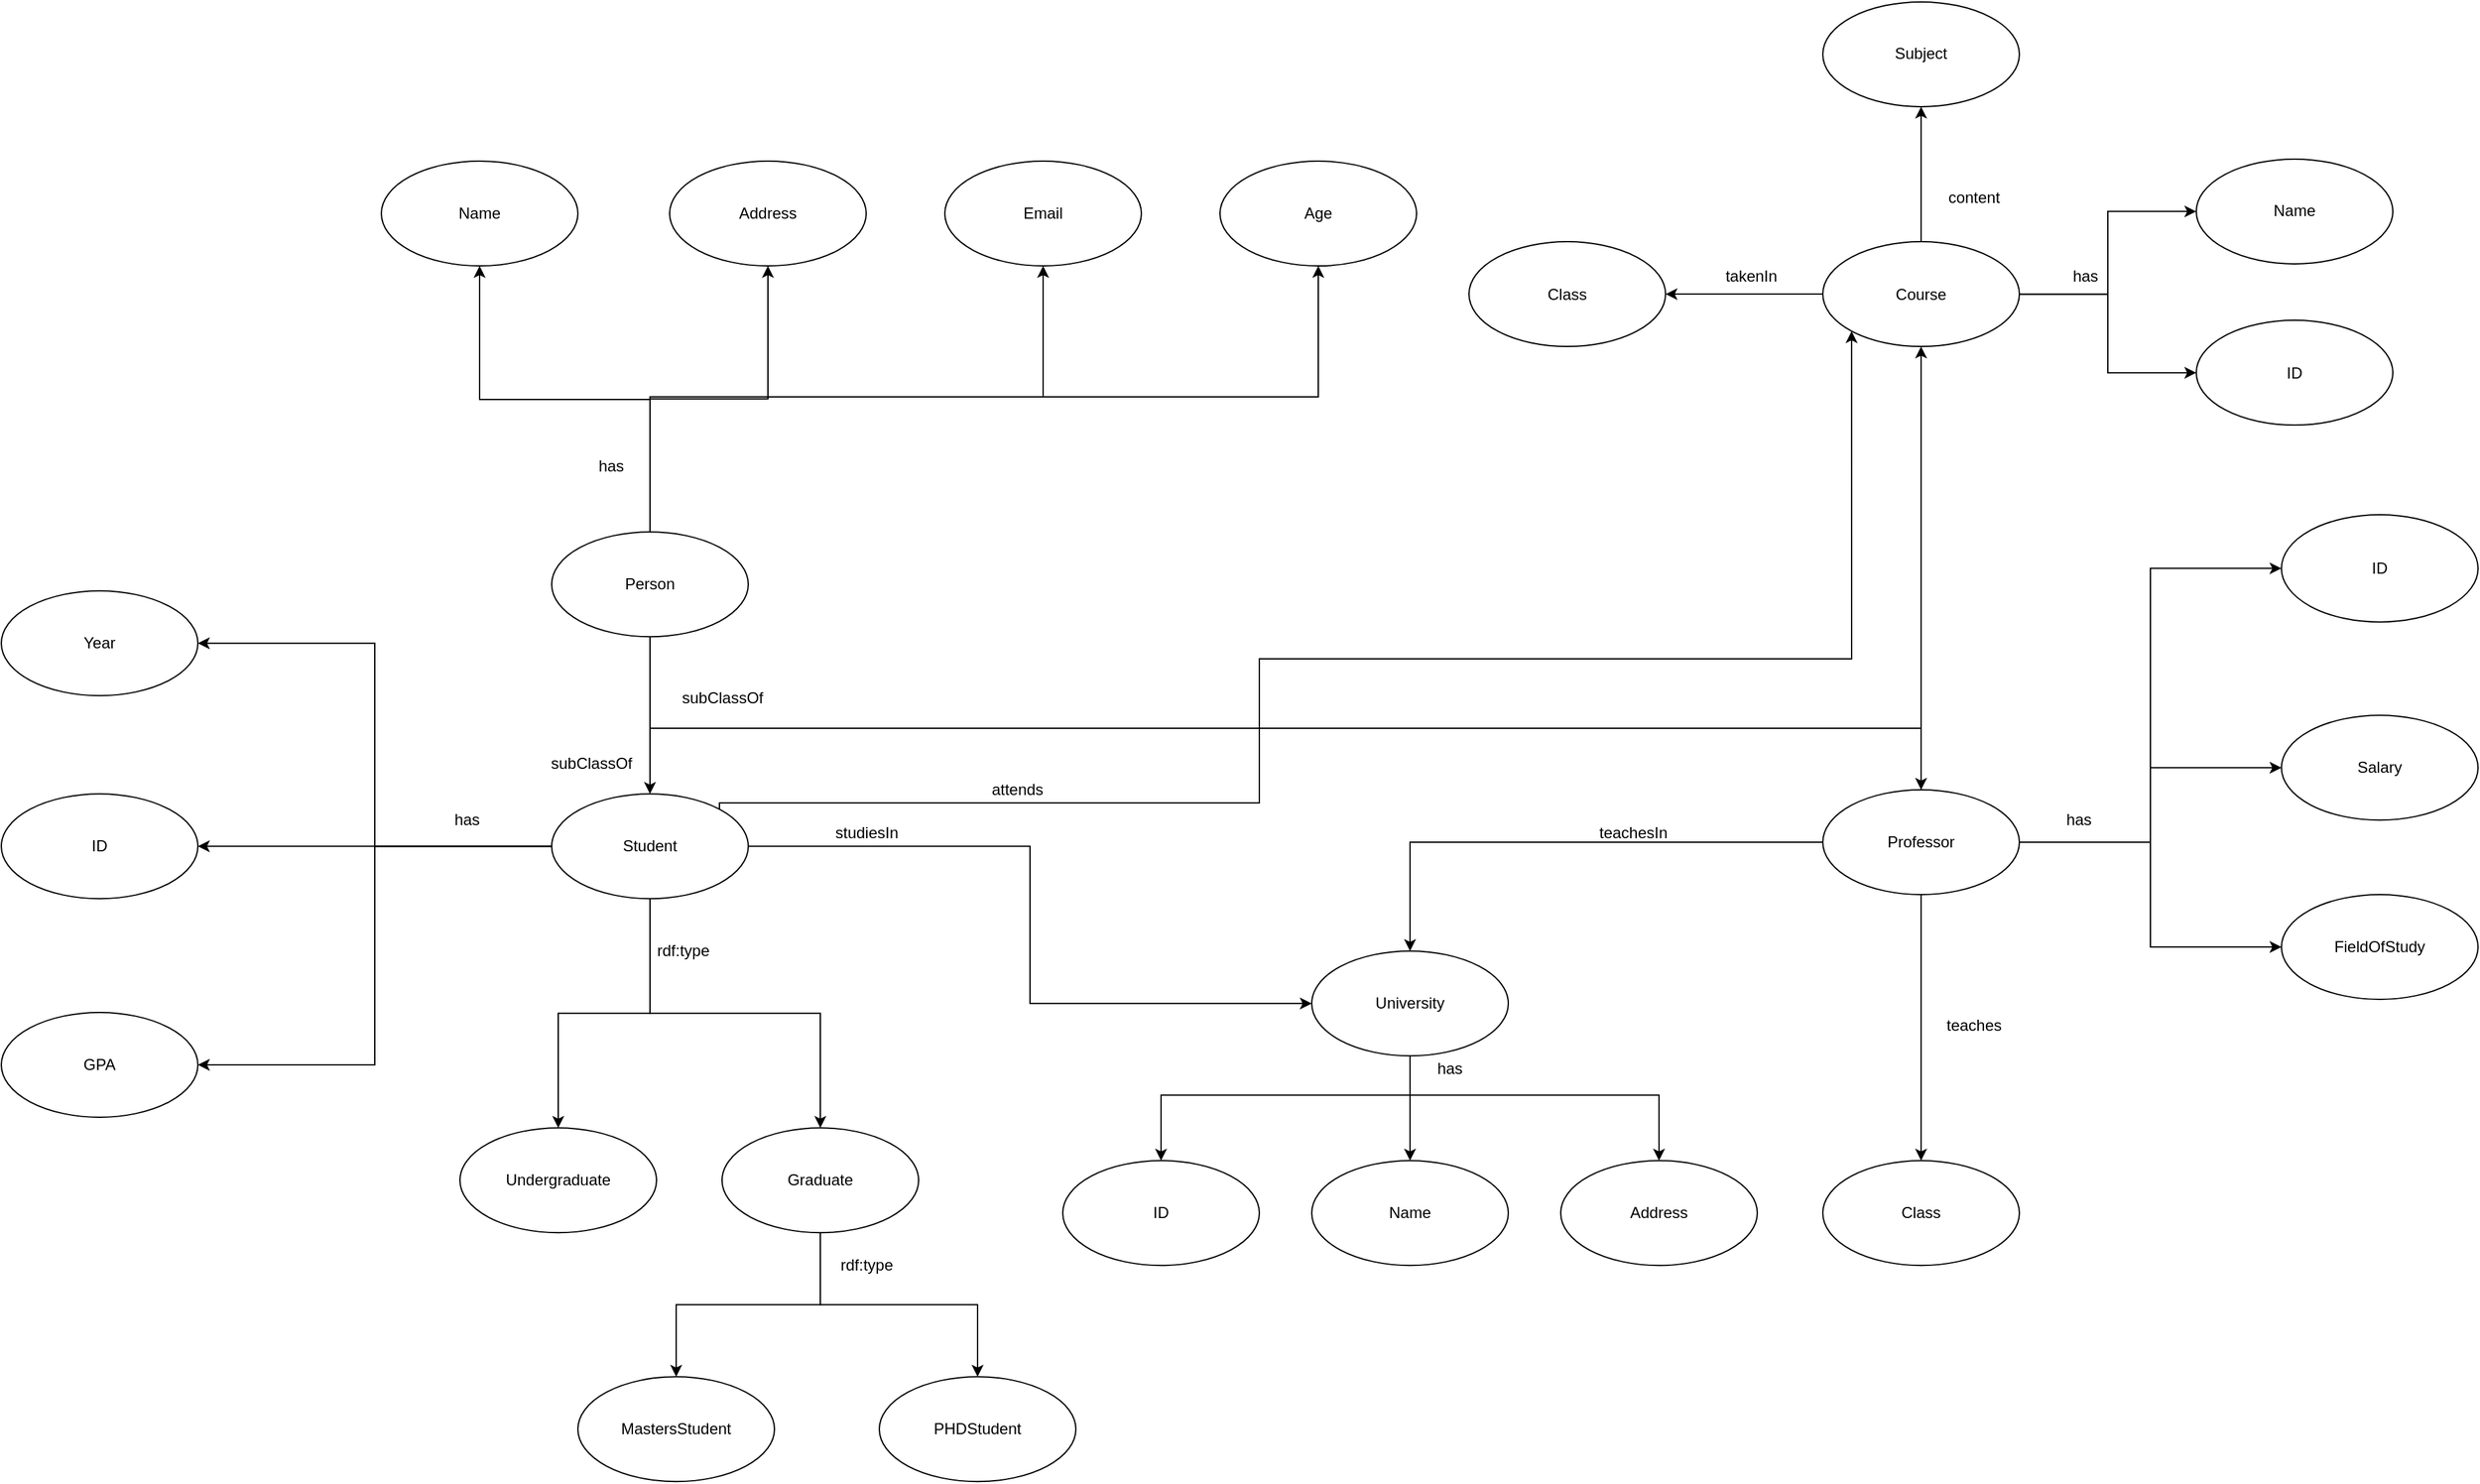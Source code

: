 <mxfile version="18.1.2" type="device"><diagram id="VSN0ce4oB7dSbLF4q8NL" name="Page-1"><mxGraphModel dx="1821" dy="3644" grid="1" gridSize="10" guides="1" tooltips="1" connect="1" arrows="1" fold="1" page="1" pageScale="1" pageWidth="850" pageHeight="1100" math="0" shadow="0"><root><mxCell id="0"/><mxCell id="1" parent="0"/><mxCell id="UCcIrCcWl9PSR1NIVwjf-33" style="edgeStyle=orthogonalEdgeStyle;rounded=0;orthogonalLoop=1;jettySize=auto;html=1;entryX=0.5;entryY=0;entryDx=0;entryDy=0;" edge="1" parent="1" source="UCcIrCcWl9PSR1NIVwjf-2" target="UCcIrCcWl9PSR1NIVwjf-27"><mxGeometry relative="1" as="geometry"/></mxCell><mxCell id="UCcIrCcWl9PSR1NIVwjf-35" style="edgeStyle=orthogonalEdgeStyle;rounded=0;orthogonalLoop=1;jettySize=auto;html=1;entryX=1;entryY=0.5;entryDx=0;entryDy=0;" edge="1" parent="1" source="UCcIrCcWl9PSR1NIVwjf-2" target="UCcIrCcWl9PSR1NIVwjf-30"><mxGeometry relative="1" as="geometry"/></mxCell><mxCell id="UCcIrCcWl9PSR1NIVwjf-36" style="edgeStyle=orthogonalEdgeStyle;rounded=0;orthogonalLoop=1;jettySize=auto;html=1;entryX=1;entryY=0.5;entryDx=0;entryDy=0;" edge="1" parent="1" source="UCcIrCcWl9PSR1NIVwjf-2" target="UCcIrCcWl9PSR1NIVwjf-25"><mxGeometry relative="1" as="geometry"/></mxCell><mxCell id="UCcIrCcWl9PSR1NIVwjf-38" style="edgeStyle=orthogonalEdgeStyle;rounded=0;orthogonalLoop=1;jettySize=auto;html=1;entryX=0.5;entryY=0;entryDx=0;entryDy=0;" edge="1" parent="1" source="UCcIrCcWl9PSR1NIVwjf-2" target="UCcIrCcWl9PSR1NIVwjf-26"><mxGeometry relative="1" as="geometry"/></mxCell><mxCell id="UCcIrCcWl9PSR1NIVwjf-74" style="edgeStyle=orthogonalEdgeStyle;rounded=0;orthogonalLoop=1;jettySize=auto;html=1;entryX=1;entryY=0.5;entryDx=0;entryDy=0;" edge="1" parent="1" source="UCcIrCcWl9PSR1NIVwjf-2" target="UCcIrCcWl9PSR1NIVwjf-73"><mxGeometry relative="1" as="geometry"/></mxCell><mxCell id="UCcIrCcWl9PSR1NIVwjf-89" style="edgeStyle=orthogonalEdgeStyle;rounded=0;orthogonalLoop=1;jettySize=auto;html=1;entryX=0;entryY=0.5;entryDx=0;entryDy=0;" edge="1" parent="1" source="UCcIrCcWl9PSR1NIVwjf-2" target="UCcIrCcWl9PSR1NIVwjf-88"><mxGeometry relative="1" as="geometry"/></mxCell><mxCell id="UCcIrCcWl9PSR1NIVwjf-134" style="edgeStyle=orthogonalEdgeStyle;rounded=0;orthogonalLoop=1;jettySize=auto;html=1;entryX=0;entryY=1;entryDx=0;entryDy=0;exitX=1;exitY=0;exitDx=0;exitDy=0;" edge="1" parent="1" source="UCcIrCcWl9PSR1NIVwjf-2" target="UCcIrCcWl9PSR1NIVwjf-83"><mxGeometry relative="1" as="geometry"><Array as="points"><mxPoint x="1678" y="-1230"/><mxPoint x="2090" y="-1230"/><mxPoint x="2090" y="-1340"/><mxPoint x="2542" y="-1340"/></Array></mxGeometry></mxCell><mxCell id="UCcIrCcWl9PSR1NIVwjf-2" value="Student" style="ellipse;whiteSpace=wrap;html=1;" vertex="1" parent="1"><mxGeometry x="1550" y="-1236.88" width="150" height="80" as="geometry"/></mxCell><mxCell id="UCcIrCcWl9PSR1NIVwjf-25" value="GPA" style="ellipse;whiteSpace=wrap;html=1;" vertex="1" parent="1"><mxGeometry x="1130" y="-1070" width="150" height="80" as="geometry"/></mxCell><mxCell id="UCcIrCcWl9PSR1NIVwjf-26" value="Undergraduate" style="ellipse;whiteSpace=wrap;html=1;" vertex="1" parent="1"><mxGeometry x="1480" y="-981.88" width="150" height="80" as="geometry"/></mxCell><mxCell id="UCcIrCcWl9PSR1NIVwjf-31" style="edgeStyle=orthogonalEdgeStyle;rounded=0;orthogonalLoop=1;jettySize=auto;html=1;entryX=0.5;entryY=0;entryDx=0;entryDy=0;" edge="1" parent="1" source="UCcIrCcWl9PSR1NIVwjf-27" target="UCcIrCcWl9PSR1NIVwjf-28"><mxGeometry relative="1" as="geometry"/></mxCell><mxCell id="UCcIrCcWl9PSR1NIVwjf-32" style="edgeStyle=orthogonalEdgeStyle;rounded=0;orthogonalLoop=1;jettySize=auto;html=1;" edge="1" parent="1" source="UCcIrCcWl9PSR1NIVwjf-27" target="UCcIrCcWl9PSR1NIVwjf-29"><mxGeometry relative="1" as="geometry"/></mxCell><mxCell id="UCcIrCcWl9PSR1NIVwjf-27" value="Graduate" style="ellipse;whiteSpace=wrap;html=1;" vertex="1" parent="1"><mxGeometry x="1680" y="-981.88" width="150" height="80" as="geometry"/></mxCell><mxCell id="UCcIrCcWl9PSR1NIVwjf-28" value="MastersStudent" style="ellipse;whiteSpace=wrap;html=1;" vertex="1" parent="1"><mxGeometry x="1570" y="-791.88" width="150" height="80" as="geometry"/></mxCell><mxCell id="UCcIrCcWl9PSR1NIVwjf-29" value="PHDStudent" style="ellipse;whiteSpace=wrap;html=1;" vertex="1" parent="1"><mxGeometry x="1800" y="-791.88" width="150" height="80" as="geometry"/></mxCell><mxCell id="UCcIrCcWl9PSR1NIVwjf-30" value="ID" style="ellipse;whiteSpace=wrap;html=1;" vertex="1" parent="1"><mxGeometry x="1130" y="-1236.88" width="150" height="80" as="geometry"/></mxCell><mxCell id="UCcIrCcWl9PSR1NIVwjf-56" style="edgeStyle=orthogonalEdgeStyle;rounded=0;orthogonalLoop=1;jettySize=auto;html=1;" edge="1" parent="1" source="UCcIrCcWl9PSR1NIVwjf-37" target="UCcIrCcWl9PSR1NIVwjf-2"><mxGeometry relative="1" as="geometry"/></mxCell><mxCell id="UCcIrCcWl9PSR1NIVwjf-65" style="edgeStyle=orthogonalEdgeStyle;rounded=0;orthogonalLoop=1;jettySize=auto;html=1;" edge="1" parent="1" source="UCcIrCcWl9PSR1NIVwjf-37" target="UCcIrCcWl9PSR1NIVwjf-44"><mxGeometry relative="1" as="geometry"><Array as="points"><mxPoint x="1625" y="-1540"/><mxPoint x="2135" y="-1540"/></Array></mxGeometry></mxCell><mxCell id="UCcIrCcWl9PSR1NIVwjf-98" style="edgeStyle=orthogonalEdgeStyle;rounded=0;orthogonalLoop=1;jettySize=auto;html=1;entryX=0.5;entryY=0;entryDx=0;entryDy=0;" edge="1" parent="1" source="UCcIrCcWl9PSR1NIVwjf-37" target="UCcIrCcWl9PSR1NIVwjf-66"><mxGeometry relative="1" as="geometry"><Array as="points"><mxPoint x="1625" y="-1287"/><mxPoint x="2595" y="-1287"/></Array></mxGeometry></mxCell><mxCell id="UCcIrCcWl9PSR1NIVwjf-128" style="edgeStyle=orthogonalEdgeStyle;rounded=0;orthogonalLoop=1;jettySize=auto;html=1;entryX=0.5;entryY=1;entryDx=0;entryDy=0;" edge="1" parent="1" source="UCcIrCcWl9PSR1NIVwjf-37" target="UCcIrCcWl9PSR1NIVwjf-42"><mxGeometry relative="1" as="geometry"><Array as="points"><mxPoint x="1625" y="-1538"/><mxPoint x="1495" y="-1538"/></Array></mxGeometry></mxCell><mxCell id="UCcIrCcWl9PSR1NIVwjf-129" style="edgeStyle=orthogonalEdgeStyle;rounded=0;orthogonalLoop=1;jettySize=auto;html=1;entryX=0.5;entryY=1;entryDx=0;entryDy=0;" edge="1" parent="1" source="UCcIrCcWl9PSR1NIVwjf-37" target="UCcIrCcWl9PSR1NIVwjf-40"><mxGeometry relative="1" as="geometry"/></mxCell><mxCell id="UCcIrCcWl9PSR1NIVwjf-130" style="edgeStyle=orthogonalEdgeStyle;rounded=0;orthogonalLoop=1;jettySize=auto;html=1;entryX=0.5;entryY=1;entryDx=0;entryDy=0;" edge="1" parent="1" source="UCcIrCcWl9PSR1NIVwjf-37" target="UCcIrCcWl9PSR1NIVwjf-43"><mxGeometry relative="1" as="geometry"><Array as="points"><mxPoint x="1625" y="-1540"/><mxPoint x="1925" y="-1540"/></Array></mxGeometry></mxCell><mxCell id="UCcIrCcWl9PSR1NIVwjf-37" value="Person" style="ellipse;whiteSpace=wrap;html=1;" vertex="1" parent="1"><mxGeometry x="1550" y="-1436.88" width="150" height="80" as="geometry"/></mxCell><mxCell id="UCcIrCcWl9PSR1NIVwjf-40" value="Address" style="ellipse;whiteSpace=wrap;html=1;" vertex="1" parent="1"><mxGeometry x="1640" y="-1720" width="150" height="80" as="geometry"/></mxCell><mxCell id="UCcIrCcWl9PSR1NIVwjf-42" value="Name" style="ellipse;whiteSpace=wrap;html=1;" vertex="1" parent="1"><mxGeometry x="1420" y="-1720" width="150" height="80" as="geometry"/></mxCell><mxCell id="UCcIrCcWl9PSR1NIVwjf-43" value="Email" style="ellipse;whiteSpace=wrap;html=1;" vertex="1" parent="1"><mxGeometry x="1850" y="-1720" width="150" height="80" as="geometry"/></mxCell><mxCell id="UCcIrCcWl9PSR1NIVwjf-44" value="Age" style="ellipse;whiteSpace=wrap;html=1;" vertex="1" parent="1"><mxGeometry x="2060" y="-1720" width="150" height="80" as="geometry"/></mxCell><mxCell id="UCcIrCcWl9PSR1NIVwjf-50" value="subClassOf" style="text;html=1;align=center;verticalAlign=middle;resizable=0;points=[];autosize=1;strokeColor=none;fillColor=none;" vertex="1" parent="1"><mxGeometry x="1540" y="-1270" width="80" height="20" as="geometry"/></mxCell><mxCell id="UCcIrCcWl9PSR1NIVwjf-77" style="edgeStyle=orthogonalEdgeStyle;rounded=0;orthogonalLoop=1;jettySize=auto;html=1;" edge="1" parent="1" source="UCcIrCcWl9PSR1NIVwjf-66" target="UCcIrCcWl9PSR1NIVwjf-75"><mxGeometry relative="1" as="geometry"><Array as="points"><mxPoint x="2770" y="-1200"/><mxPoint x="2770" y="-1120"/></Array></mxGeometry></mxCell><mxCell id="UCcIrCcWl9PSR1NIVwjf-78" style="edgeStyle=orthogonalEdgeStyle;rounded=0;orthogonalLoop=1;jettySize=auto;html=1;entryX=0;entryY=0.5;entryDx=0;entryDy=0;" edge="1" parent="1" source="UCcIrCcWl9PSR1NIVwjf-66" target="UCcIrCcWl9PSR1NIVwjf-76"><mxGeometry relative="1" as="geometry"/></mxCell><mxCell id="UCcIrCcWl9PSR1NIVwjf-96" style="edgeStyle=orthogonalEdgeStyle;rounded=0;orthogonalLoop=1;jettySize=auto;html=1;" edge="1" parent="1" source="UCcIrCcWl9PSR1NIVwjf-66" target="UCcIrCcWl9PSR1NIVwjf-88"><mxGeometry relative="1" as="geometry"/></mxCell><mxCell id="UCcIrCcWl9PSR1NIVwjf-101" style="edgeStyle=orthogonalEdgeStyle;rounded=0;orthogonalLoop=1;jettySize=auto;html=1;entryX=0;entryY=0.5;entryDx=0;entryDy=0;" edge="1" parent="1" source="UCcIrCcWl9PSR1NIVwjf-66" target="UCcIrCcWl9PSR1NIVwjf-69"><mxGeometry relative="1" as="geometry"/></mxCell><mxCell id="UCcIrCcWl9PSR1NIVwjf-103" style="edgeStyle=orthogonalEdgeStyle;rounded=0;orthogonalLoop=1;jettySize=auto;html=1;" edge="1" parent="1" source="UCcIrCcWl9PSR1NIVwjf-66" target="UCcIrCcWl9PSR1NIVwjf-102"><mxGeometry relative="1" as="geometry"/></mxCell><mxCell id="UCcIrCcWl9PSR1NIVwjf-132" style="edgeStyle=orthogonalEdgeStyle;rounded=0;orthogonalLoop=1;jettySize=auto;html=1;entryX=0.5;entryY=1;entryDx=0;entryDy=0;" edge="1" parent="1" source="UCcIrCcWl9PSR1NIVwjf-66" target="UCcIrCcWl9PSR1NIVwjf-83"><mxGeometry relative="1" as="geometry"/></mxCell><mxCell id="UCcIrCcWl9PSR1NIVwjf-66" value="Professor" style="ellipse;whiteSpace=wrap;html=1;" vertex="1" parent="1"><mxGeometry x="2520" y="-1240" width="150" height="80" as="geometry"/></mxCell><mxCell id="UCcIrCcWl9PSR1NIVwjf-69" value="ID" style="ellipse;whiteSpace=wrap;html=1;" vertex="1" parent="1"><mxGeometry x="2870" y="-1450" width="150" height="81.88" as="geometry"/></mxCell><mxCell id="UCcIrCcWl9PSR1NIVwjf-73" value="Year" style="ellipse;whiteSpace=wrap;html=1;" vertex="1" parent="1"><mxGeometry x="1130" y="-1391.88" width="150" height="80" as="geometry"/></mxCell><mxCell id="UCcIrCcWl9PSR1NIVwjf-75" value="FieldOfStudy" style="ellipse;whiteSpace=wrap;html=1;" vertex="1" parent="1"><mxGeometry x="2870" y="-1160" width="150" height="80" as="geometry"/></mxCell><mxCell id="UCcIrCcWl9PSR1NIVwjf-76" value="Salary" style="ellipse;whiteSpace=wrap;html=1;" vertex="1" parent="1"><mxGeometry x="2870" y="-1296.88" width="150" height="80" as="geometry"/></mxCell><mxCell id="UCcIrCcWl9PSR1NIVwjf-82" value="ID" style="ellipse;whiteSpace=wrap;html=1;" vertex="1" parent="1"><mxGeometry x="2805" y="-1598.44" width="150" height="80" as="geometry"/></mxCell><mxCell id="UCcIrCcWl9PSR1NIVwjf-99" style="edgeStyle=orthogonalEdgeStyle;rounded=0;orthogonalLoop=1;jettySize=auto;html=1;" edge="1" parent="1" source="UCcIrCcWl9PSR1NIVwjf-83" target="UCcIrCcWl9PSR1NIVwjf-82"><mxGeometry relative="1" as="geometry"/></mxCell><mxCell id="UCcIrCcWl9PSR1NIVwjf-100" style="edgeStyle=orthogonalEdgeStyle;rounded=0;orthogonalLoop=1;jettySize=auto;html=1;entryX=0;entryY=0.5;entryDx=0;entryDy=0;" edge="1" parent="1" source="UCcIrCcWl9PSR1NIVwjf-83" target="UCcIrCcWl9PSR1NIVwjf-85"><mxGeometry relative="1" as="geometry"/></mxCell><mxCell id="UCcIrCcWl9PSR1NIVwjf-111" style="edgeStyle=orthogonalEdgeStyle;rounded=0;orthogonalLoop=1;jettySize=auto;html=1;" edge="1" parent="1" source="UCcIrCcWl9PSR1NIVwjf-83" target="UCcIrCcWl9PSR1NIVwjf-109"><mxGeometry relative="1" as="geometry"/></mxCell><mxCell id="UCcIrCcWl9PSR1NIVwjf-133" style="edgeStyle=orthogonalEdgeStyle;rounded=0;orthogonalLoop=1;jettySize=auto;html=1;" edge="1" parent="1" source="UCcIrCcWl9PSR1NIVwjf-83" target="UCcIrCcWl9PSR1NIVwjf-106"><mxGeometry relative="1" as="geometry"/></mxCell><mxCell id="UCcIrCcWl9PSR1NIVwjf-83" value="Course" style="ellipse;whiteSpace=wrap;html=1;" vertex="1" parent="1"><mxGeometry x="2520" y="-1658.44" width="150" height="80" as="geometry"/></mxCell><mxCell id="UCcIrCcWl9PSR1NIVwjf-85" value="Name" style="ellipse;whiteSpace=wrap;html=1;" vertex="1" parent="1"><mxGeometry x="2805" y="-1721.56" width="150" height="80" as="geometry"/></mxCell><mxCell id="UCcIrCcWl9PSR1NIVwjf-93" value="" style="edgeStyle=orthogonalEdgeStyle;rounded=0;orthogonalLoop=1;jettySize=auto;html=1;" edge="1" parent="1" source="UCcIrCcWl9PSR1NIVwjf-88" target="UCcIrCcWl9PSR1NIVwjf-91"><mxGeometry relative="1" as="geometry"/></mxCell><mxCell id="UCcIrCcWl9PSR1NIVwjf-94" style="edgeStyle=orthogonalEdgeStyle;rounded=0;orthogonalLoop=1;jettySize=auto;html=1;" edge="1" parent="1" source="UCcIrCcWl9PSR1NIVwjf-88" target="UCcIrCcWl9PSR1NIVwjf-90"><mxGeometry relative="1" as="geometry"><Array as="points"><mxPoint x="2205" y="-1006.88"/><mxPoint x="2015" y="-1006.88"/></Array></mxGeometry></mxCell><mxCell id="UCcIrCcWl9PSR1NIVwjf-95" style="edgeStyle=orthogonalEdgeStyle;rounded=0;orthogonalLoop=1;jettySize=auto;html=1;entryX=0.5;entryY=0;entryDx=0;entryDy=0;" edge="1" parent="1" source="UCcIrCcWl9PSR1NIVwjf-88" target="UCcIrCcWl9PSR1NIVwjf-92"><mxGeometry relative="1" as="geometry"><Array as="points"><mxPoint x="2205" y="-1006.88"/><mxPoint x="2395" y="-1006.88"/></Array></mxGeometry></mxCell><mxCell id="UCcIrCcWl9PSR1NIVwjf-88" value="University" style="ellipse;whiteSpace=wrap;html=1;" vertex="1" parent="1"><mxGeometry x="2130" y="-1116.88" width="150" height="80" as="geometry"/></mxCell><mxCell id="UCcIrCcWl9PSR1NIVwjf-90" value="ID" style="ellipse;whiteSpace=wrap;html=1;" vertex="1" parent="1"><mxGeometry x="1940" y="-956.88" width="150" height="80" as="geometry"/></mxCell><mxCell id="UCcIrCcWl9PSR1NIVwjf-91" value="Name" style="ellipse;whiteSpace=wrap;html=1;" vertex="1" parent="1"><mxGeometry x="2130" y="-956.88" width="150" height="80" as="geometry"/></mxCell><mxCell id="UCcIrCcWl9PSR1NIVwjf-92" value="Address" style="ellipse;whiteSpace=wrap;html=1;" vertex="1" parent="1"><mxGeometry x="2320" y="-956.88" width="150" height="80" as="geometry"/></mxCell><mxCell id="UCcIrCcWl9PSR1NIVwjf-97" value="teachesIn" style="text;html=1;align=center;verticalAlign=middle;resizable=0;points=[];autosize=1;strokeColor=none;fillColor=none;" vertex="1" parent="1"><mxGeometry x="2340" y="-1216.88" width="70" height="20" as="geometry"/></mxCell><mxCell id="UCcIrCcWl9PSR1NIVwjf-102" value="Class" style="ellipse;whiteSpace=wrap;html=1;" vertex="1" parent="1"><mxGeometry x="2520" y="-956.88" width="150" height="80" as="geometry"/></mxCell><mxCell id="UCcIrCcWl9PSR1NIVwjf-104" value="teaches" style="text;html=1;align=center;verticalAlign=middle;resizable=0;points=[];autosize=1;strokeColor=none;fillColor=none;" vertex="1" parent="1"><mxGeometry x="2605" y="-1070" width="60" height="20" as="geometry"/></mxCell><mxCell id="UCcIrCcWl9PSR1NIVwjf-105" value="rdf:type" style="text;html=1;align=center;verticalAlign=middle;resizable=0;points=[];autosize=1;strokeColor=none;fillColor=none;" vertex="1" parent="1"><mxGeometry x="1760" y="-886.88" width="60" height="20" as="geometry"/></mxCell><mxCell id="UCcIrCcWl9PSR1NIVwjf-106" value="Class" style="ellipse;whiteSpace=wrap;html=1;" vertex="1" parent="1"><mxGeometry x="2250" y="-1658.44" width="150" height="80" as="geometry"/></mxCell><mxCell id="UCcIrCcWl9PSR1NIVwjf-108" value="takenIn" style="text;html=1;align=center;verticalAlign=middle;resizable=0;points=[];autosize=1;strokeColor=none;fillColor=none;" vertex="1" parent="1"><mxGeometry x="2440" y="-1641.56" width="50" height="20" as="geometry"/></mxCell><mxCell id="UCcIrCcWl9PSR1NIVwjf-109" value="Subject" style="ellipse;whiteSpace=wrap;html=1;" vertex="1" parent="1"><mxGeometry x="2520" y="-1841.56" width="150" height="80" as="geometry"/></mxCell><mxCell id="UCcIrCcWl9PSR1NIVwjf-112" value="content" style="text;html=1;align=center;verticalAlign=middle;resizable=0;points=[];autosize=1;strokeColor=none;fillColor=none;" vertex="1" parent="1"><mxGeometry x="2610" y="-1701.56" width="50" height="20" as="geometry"/></mxCell><mxCell id="UCcIrCcWl9PSR1NIVwjf-113" value="studiesIn" style="text;html=1;align=center;verticalAlign=middle;resizable=0;points=[];autosize=1;strokeColor=none;fillColor=none;" vertex="1" parent="1"><mxGeometry x="1760" y="-1216.88" width="60" height="20" as="geometry"/></mxCell><mxCell id="UCcIrCcWl9PSR1NIVwjf-114" value="has" style="text;html=1;align=center;verticalAlign=middle;resizable=0;points=[];autosize=1;strokeColor=none;fillColor=none;" vertex="1" parent="1"><mxGeometry x="2705" y="-1641.56" width="30" height="20" as="geometry"/></mxCell><mxCell id="UCcIrCcWl9PSR1NIVwjf-115" value="has" style="text;html=1;align=center;verticalAlign=middle;resizable=0;points=[];autosize=1;strokeColor=none;fillColor=none;" vertex="1" parent="1"><mxGeometry x="2700" y="-1226.88" width="30" height="20" as="geometry"/></mxCell><mxCell id="UCcIrCcWl9PSR1NIVwjf-116" value="has" style="text;html=1;align=center;verticalAlign=middle;resizable=0;points=[];autosize=1;strokeColor=none;fillColor=none;" vertex="1" parent="1"><mxGeometry x="1580" y="-1496.88" width="30" height="20" as="geometry"/></mxCell><mxCell id="UCcIrCcWl9PSR1NIVwjf-117" value="has" style="text;html=1;align=center;verticalAlign=middle;resizable=0;points=[];autosize=1;strokeColor=none;fillColor=none;" vertex="1" parent="1"><mxGeometry x="1470" y="-1226.88" width="30" height="20" as="geometry"/></mxCell><mxCell id="UCcIrCcWl9PSR1NIVwjf-118" value="rdf:type" style="text;html=1;align=center;verticalAlign=middle;resizable=0;points=[];autosize=1;strokeColor=none;fillColor=none;" vertex="1" parent="1"><mxGeometry x="1620" y="-1126.88" width="60" height="20" as="geometry"/></mxCell><mxCell id="UCcIrCcWl9PSR1NIVwjf-119" value="has" style="text;html=1;align=center;verticalAlign=middle;resizable=0;points=[];autosize=1;strokeColor=none;fillColor=none;" vertex="1" parent="1"><mxGeometry x="2220" y="-1036.88" width="30" height="20" as="geometry"/></mxCell><mxCell id="UCcIrCcWl9PSR1NIVwjf-121" value="subClassOf" style="text;html=1;align=center;verticalAlign=middle;resizable=0;points=[];autosize=1;strokeColor=none;fillColor=none;" vertex="1" parent="1"><mxGeometry x="1640" y="-1320" width="80" height="20" as="geometry"/></mxCell><mxCell id="UCcIrCcWl9PSR1NIVwjf-135" value="attends" style="text;html=1;align=center;verticalAlign=middle;resizable=0;points=[];autosize=1;strokeColor=none;fillColor=none;" vertex="1" parent="1"><mxGeometry x="1880" y="-1250" width="50" height="20" as="geometry"/></mxCell></root></mxGraphModel></diagram></mxfile>